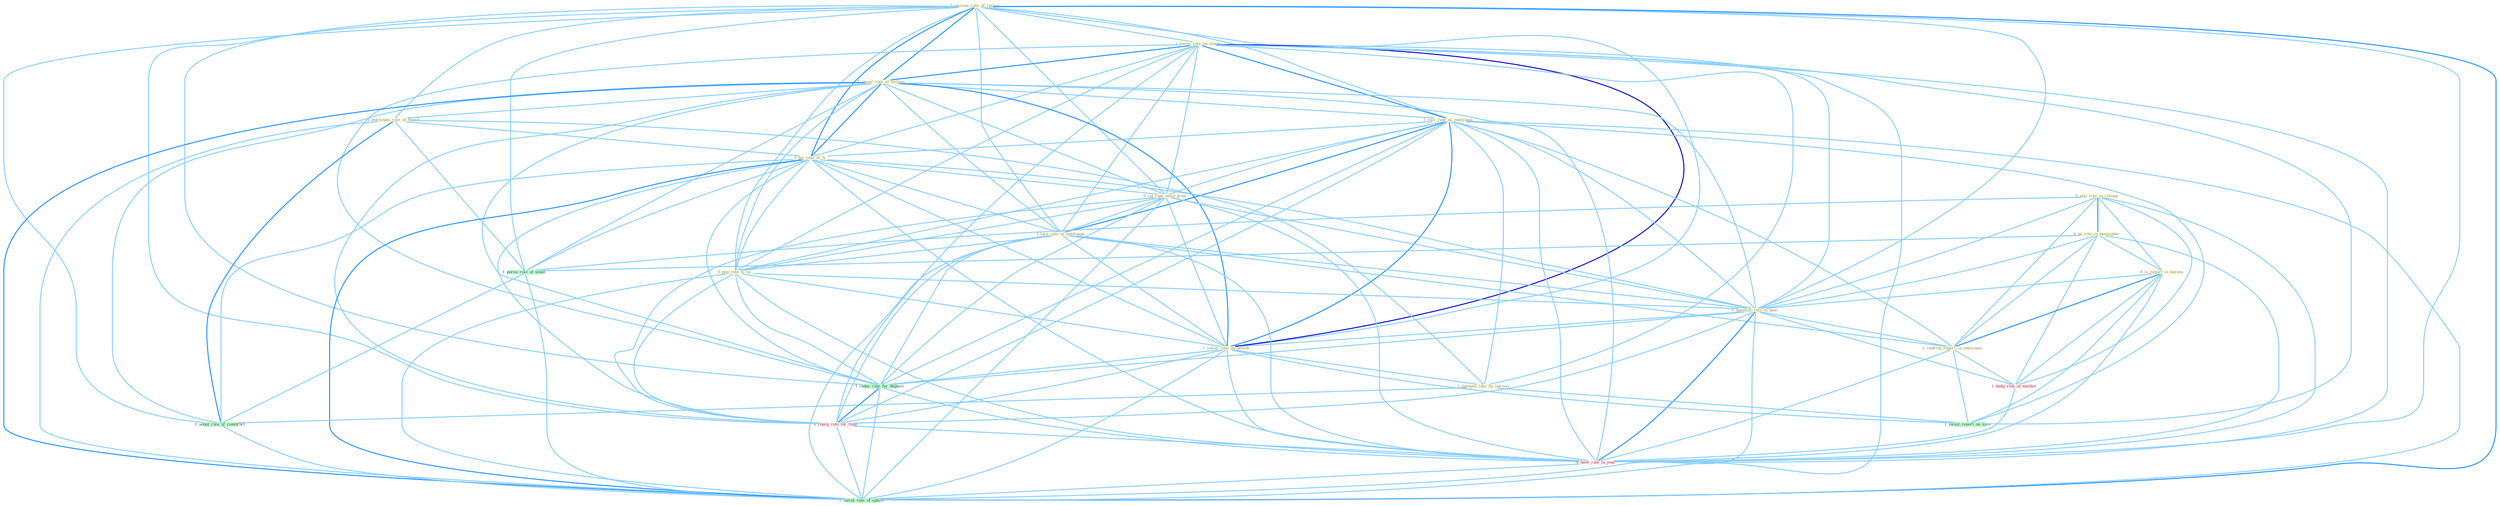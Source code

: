 Graph G{ 
    node
    [shape=polygon,style=filled,width=.5,height=.06,color="#BDFCC9",fixedsize=true,fontsize=4,
    fontcolor="#2f4f4f"];
    {node
    [color="#ffffe0", fontcolor="#8b7d6b"] "1_increas_rate_of_return " "1_lower_rate_on_stock " "1_lower_rate_of_million " "1_entitynam_rule_of_thumb " "1_rais_rate_on_entitynam " "0_plai_role_in_collaps " "1_pai_rate_of_% " "0_cut_rate_amid_grow " "0_ha_role_in_hemispher " "0_is_report_in_bureau " "1_turn_rate_at_entitynam " "0_peg_rate_to_us " "0_question_rate_in_hear " "1_confirm_report_in_entitynam " "1_lower_rate_on_billion " "1_postpon_rule_on_lawsuit "}
{node [color="#fff0f5", fontcolor="#b22222"] "0_charg_rate_for_time " "1_hedg_risk_in_market " "0_have_rate_in_year "}
edge [color="#B0E2FF"];

	"1_increas_rate_of_return " -- "1_lower_rate_on_stock " [w="1", color="#87cefa" ];
	"1_increas_rate_of_return " -- "1_lower_rate_of_million " [w="2", color="#1e90ff" , len=0.8];
	"1_increas_rate_of_return " -- "1_entitynam_rule_of_thumb " [w="1", color="#87cefa" ];
	"1_increas_rate_of_return " -- "1_rais_rate_on_entitynam " [w="1", color="#87cefa" ];
	"1_increas_rate_of_return " -- "1_pai_rate_of_% " [w="2", color="#1e90ff" , len=0.8];
	"1_increas_rate_of_return " -- "0_cut_rate_amid_grow " [w="1", color="#87cefa" ];
	"1_increas_rate_of_return " -- "1_turn_rate_at_entitynam " [w="1", color="#87cefa" ];
	"1_increas_rate_of_return " -- "0_peg_rate_to_us " [w="1", color="#87cefa" ];
	"1_increas_rate_of_return " -- "0_question_rate_in_hear " [w="1", color="#87cefa" ];
	"1_increas_rate_of_return " -- "1_lower_rate_on_billion " [w="1", color="#87cefa" ];
	"1_increas_rate_of_return " -- "1_pursu_role_of_senat " [w="1", color="#87cefa" ];
	"1_increas_rate_of_return " -- "1_reduc_rate_for_deposit " [w="1", color="#87cefa" ];
	"1_increas_rate_of_return " -- "0_charg_rate_for_time " [w="1", color="#87cefa" ];
	"1_increas_rate_of_return " -- "1_adopt_rule_of_construct " [w="1", color="#87cefa" ];
	"1_increas_rate_of_return " -- "0_have_rate_in_year " [w="1", color="#87cefa" ];
	"1_increas_rate_of_return " -- "1_calcul_rate_of_option " [w="2", color="#1e90ff" , len=0.8];
	"1_lower_rate_on_stock " -- "1_lower_rate_of_million " [w="2", color="#1e90ff" , len=0.8];
	"1_lower_rate_on_stock " -- "1_rais_rate_on_entitynam " [w="2", color="#1e90ff" , len=0.8];
	"1_lower_rate_on_stock " -- "1_pai_rate_of_% " [w="1", color="#87cefa" ];
	"1_lower_rate_on_stock " -- "0_cut_rate_amid_grow " [w="1", color="#87cefa" ];
	"1_lower_rate_on_stock " -- "1_turn_rate_at_entitynam " [w="1", color="#87cefa" ];
	"1_lower_rate_on_stock " -- "0_peg_rate_to_us " [w="1", color="#87cefa" ];
	"1_lower_rate_on_stock " -- "0_question_rate_in_hear " [w="1", color="#87cefa" ];
	"1_lower_rate_on_stock " -- "1_lower_rate_on_billion " [w="3", color="#0000cd" , len=0.6];
	"1_lower_rate_on_stock " -- "1_postpon_rule_on_lawsuit " [w="1", color="#87cefa" ];
	"1_lower_rate_on_stock " -- "1_await_report_on_loss " [w="1", color="#87cefa" ];
	"1_lower_rate_on_stock " -- "1_reduc_rate_for_deposit " [w="1", color="#87cefa" ];
	"1_lower_rate_on_stock " -- "0_charg_rate_for_time " [w="1", color="#87cefa" ];
	"1_lower_rate_on_stock " -- "0_have_rate_in_year " [w="1", color="#87cefa" ];
	"1_lower_rate_on_stock " -- "1_calcul_rate_of_option " [w="1", color="#87cefa" ];
	"1_lower_rate_of_million " -- "1_entitynam_rule_of_thumb " [w="1", color="#87cefa" ];
	"1_lower_rate_of_million " -- "1_rais_rate_on_entitynam " [w="1", color="#87cefa" ];
	"1_lower_rate_of_million " -- "1_pai_rate_of_% " [w="2", color="#1e90ff" , len=0.8];
	"1_lower_rate_of_million " -- "0_cut_rate_amid_grow " [w="1", color="#87cefa" ];
	"1_lower_rate_of_million " -- "1_turn_rate_at_entitynam " [w="1", color="#87cefa" ];
	"1_lower_rate_of_million " -- "0_peg_rate_to_us " [w="1", color="#87cefa" ];
	"1_lower_rate_of_million " -- "0_question_rate_in_hear " [w="1", color="#87cefa" ];
	"1_lower_rate_of_million " -- "1_lower_rate_on_billion " [w="2", color="#1e90ff" , len=0.8];
	"1_lower_rate_of_million " -- "1_pursu_role_of_senat " [w="1", color="#87cefa" ];
	"1_lower_rate_of_million " -- "1_reduc_rate_for_deposit " [w="1", color="#87cefa" ];
	"1_lower_rate_of_million " -- "0_charg_rate_for_time " [w="1", color="#87cefa" ];
	"1_lower_rate_of_million " -- "1_adopt_rule_of_construct " [w="1", color="#87cefa" ];
	"1_lower_rate_of_million " -- "0_have_rate_in_year " [w="1", color="#87cefa" ];
	"1_lower_rate_of_million " -- "1_calcul_rate_of_option " [w="2", color="#1e90ff" , len=0.8];
	"1_entitynam_rule_of_thumb " -- "1_pai_rate_of_% " [w="1", color="#87cefa" ];
	"1_entitynam_rule_of_thumb " -- "1_postpon_rule_on_lawsuit " [w="1", color="#87cefa" ];
	"1_entitynam_rule_of_thumb " -- "1_pursu_role_of_senat " [w="1", color="#87cefa" ];
	"1_entitynam_rule_of_thumb " -- "1_adopt_rule_of_construct " [w="2", color="#1e90ff" , len=0.8];
	"1_entitynam_rule_of_thumb " -- "1_calcul_rate_of_option " [w="1", color="#87cefa" ];
	"1_rais_rate_on_entitynam " -- "1_pai_rate_of_% " [w="1", color="#87cefa" ];
	"1_rais_rate_on_entitynam " -- "0_cut_rate_amid_grow " [w="1", color="#87cefa" ];
	"1_rais_rate_on_entitynam " -- "1_turn_rate_at_entitynam " [w="2", color="#1e90ff" , len=0.8];
	"1_rais_rate_on_entitynam " -- "0_peg_rate_to_us " [w="1", color="#87cefa" ];
	"1_rais_rate_on_entitynam " -- "0_question_rate_in_hear " [w="1", color="#87cefa" ];
	"1_rais_rate_on_entitynam " -- "1_confirm_report_in_entitynam " [w="1", color="#87cefa" ];
	"1_rais_rate_on_entitynam " -- "1_lower_rate_on_billion " [w="2", color="#1e90ff" , len=0.8];
	"1_rais_rate_on_entitynam " -- "1_postpon_rule_on_lawsuit " [w="1", color="#87cefa" ];
	"1_rais_rate_on_entitynam " -- "1_await_report_on_loss " [w="1", color="#87cefa" ];
	"1_rais_rate_on_entitynam " -- "1_reduc_rate_for_deposit " [w="1", color="#87cefa" ];
	"1_rais_rate_on_entitynam " -- "0_charg_rate_for_time " [w="1", color="#87cefa" ];
	"1_rais_rate_on_entitynam " -- "0_have_rate_in_year " [w="1", color="#87cefa" ];
	"1_rais_rate_on_entitynam " -- "1_calcul_rate_of_option " [w="1", color="#87cefa" ];
	"0_plai_role_in_collaps " -- "0_ha_role_in_hemispher " [w="2", color="#1e90ff" , len=0.8];
	"0_plai_role_in_collaps " -- "0_is_report_in_bureau " [w="1", color="#87cefa" ];
	"0_plai_role_in_collaps " -- "0_question_rate_in_hear " [w="1", color="#87cefa" ];
	"0_plai_role_in_collaps " -- "1_confirm_report_in_entitynam " [w="1", color="#87cefa" ];
	"0_plai_role_in_collaps " -- "1_pursu_role_of_senat " [w="1", color="#87cefa" ];
	"0_plai_role_in_collaps " -- "1_hedg_risk_in_market " [w="1", color="#87cefa" ];
	"0_plai_role_in_collaps " -- "0_have_rate_in_year " [w="1", color="#87cefa" ];
	"1_pai_rate_of_% " -- "0_cut_rate_amid_grow " [w="1", color="#87cefa" ];
	"1_pai_rate_of_% " -- "1_turn_rate_at_entitynam " [w="1", color="#87cefa" ];
	"1_pai_rate_of_% " -- "0_peg_rate_to_us " [w="1", color="#87cefa" ];
	"1_pai_rate_of_% " -- "0_question_rate_in_hear " [w="1", color="#87cefa" ];
	"1_pai_rate_of_% " -- "1_lower_rate_on_billion " [w="1", color="#87cefa" ];
	"1_pai_rate_of_% " -- "1_pursu_role_of_senat " [w="1", color="#87cefa" ];
	"1_pai_rate_of_% " -- "1_reduc_rate_for_deposit " [w="1", color="#87cefa" ];
	"1_pai_rate_of_% " -- "0_charg_rate_for_time " [w="1", color="#87cefa" ];
	"1_pai_rate_of_% " -- "1_adopt_rule_of_construct " [w="1", color="#87cefa" ];
	"1_pai_rate_of_% " -- "0_have_rate_in_year " [w="1", color="#87cefa" ];
	"1_pai_rate_of_% " -- "1_calcul_rate_of_option " [w="2", color="#1e90ff" , len=0.8];
	"0_cut_rate_amid_grow " -- "1_turn_rate_at_entitynam " [w="1", color="#87cefa" ];
	"0_cut_rate_amid_grow " -- "0_peg_rate_to_us " [w="1", color="#87cefa" ];
	"0_cut_rate_amid_grow " -- "0_question_rate_in_hear " [w="1", color="#87cefa" ];
	"0_cut_rate_amid_grow " -- "1_lower_rate_on_billion " [w="1", color="#87cefa" ];
	"0_cut_rate_amid_grow " -- "1_reduc_rate_for_deposit " [w="1", color="#87cefa" ];
	"0_cut_rate_amid_grow " -- "0_charg_rate_for_time " [w="1", color="#87cefa" ];
	"0_cut_rate_amid_grow " -- "0_have_rate_in_year " [w="1", color="#87cefa" ];
	"0_cut_rate_amid_grow " -- "1_calcul_rate_of_option " [w="1", color="#87cefa" ];
	"0_ha_role_in_hemispher " -- "0_is_report_in_bureau " [w="1", color="#87cefa" ];
	"0_ha_role_in_hemispher " -- "0_question_rate_in_hear " [w="1", color="#87cefa" ];
	"0_ha_role_in_hemispher " -- "1_confirm_report_in_entitynam " [w="1", color="#87cefa" ];
	"0_ha_role_in_hemispher " -- "1_pursu_role_of_senat " [w="1", color="#87cefa" ];
	"0_ha_role_in_hemispher " -- "1_hedg_risk_in_market " [w="1", color="#87cefa" ];
	"0_ha_role_in_hemispher " -- "0_have_rate_in_year " [w="1", color="#87cefa" ];
	"0_is_report_in_bureau " -- "0_question_rate_in_hear " [w="1", color="#87cefa" ];
	"0_is_report_in_bureau " -- "1_confirm_report_in_entitynam " [w="2", color="#1e90ff" , len=0.8];
	"0_is_report_in_bureau " -- "1_await_report_on_loss " [w="1", color="#87cefa" ];
	"0_is_report_in_bureau " -- "1_hedg_risk_in_market " [w="1", color="#87cefa" ];
	"0_is_report_in_bureau " -- "0_have_rate_in_year " [w="1", color="#87cefa" ];
	"1_turn_rate_at_entitynam " -- "0_peg_rate_to_us " [w="1", color="#87cefa" ];
	"1_turn_rate_at_entitynam " -- "0_question_rate_in_hear " [w="1", color="#87cefa" ];
	"1_turn_rate_at_entitynam " -- "1_confirm_report_in_entitynam " [w="1", color="#87cefa" ];
	"1_turn_rate_at_entitynam " -- "1_lower_rate_on_billion " [w="1", color="#87cefa" ];
	"1_turn_rate_at_entitynam " -- "1_reduc_rate_for_deposit " [w="1", color="#87cefa" ];
	"1_turn_rate_at_entitynam " -- "0_charg_rate_for_time " [w="1", color="#87cefa" ];
	"1_turn_rate_at_entitynam " -- "0_have_rate_in_year " [w="1", color="#87cefa" ];
	"1_turn_rate_at_entitynam " -- "1_calcul_rate_of_option " [w="1", color="#87cefa" ];
	"0_peg_rate_to_us " -- "0_question_rate_in_hear " [w="1", color="#87cefa" ];
	"0_peg_rate_to_us " -- "1_lower_rate_on_billion " [w="1", color="#87cefa" ];
	"0_peg_rate_to_us " -- "1_reduc_rate_for_deposit " [w="1", color="#87cefa" ];
	"0_peg_rate_to_us " -- "0_charg_rate_for_time " [w="1", color="#87cefa" ];
	"0_peg_rate_to_us " -- "0_have_rate_in_year " [w="1", color="#87cefa" ];
	"0_peg_rate_to_us " -- "1_calcul_rate_of_option " [w="1", color="#87cefa" ];
	"0_question_rate_in_hear " -- "1_confirm_report_in_entitynam " [w="1", color="#87cefa" ];
	"0_question_rate_in_hear " -- "1_lower_rate_on_billion " [w="1", color="#87cefa" ];
	"0_question_rate_in_hear " -- "1_reduc_rate_for_deposit " [w="1", color="#87cefa" ];
	"0_question_rate_in_hear " -- "0_charg_rate_for_time " [w="1", color="#87cefa" ];
	"0_question_rate_in_hear " -- "1_hedg_risk_in_market " [w="1", color="#87cefa" ];
	"0_question_rate_in_hear " -- "0_have_rate_in_year " [w="2", color="#1e90ff" , len=0.8];
	"0_question_rate_in_hear " -- "1_calcul_rate_of_option " [w="1", color="#87cefa" ];
	"1_confirm_report_in_entitynam " -- "1_await_report_on_loss " [w="1", color="#87cefa" ];
	"1_confirm_report_in_entitynam " -- "1_hedg_risk_in_market " [w="1", color="#87cefa" ];
	"1_confirm_report_in_entitynam " -- "0_have_rate_in_year " [w="1", color="#87cefa" ];
	"1_lower_rate_on_billion " -- "1_postpon_rule_on_lawsuit " [w="1", color="#87cefa" ];
	"1_lower_rate_on_billion " -- "1_await_report_on_loss " [w="1", color="#87cefa" ];
	"1_lower_rate_on_billion " -- "1_reduc_rate_for_deposit " [w="1", color="#87cefa" ];
	"1_lower_rate_on_billion " -- "0_charg_rate_for_time " [w="1", color="#87cefa" ];
	"1_lower_rate_on_billion " -- "0_have_rate_in_year " [w="1", color="#87cefa" ];
	"1_lower_rate_on_billion " -- "1_calcul_rate_of_option " [w="1", color="#87cefa" ];
	"1_postpon_rule_on_lawsuit " -- "1_await_report_on_loss " [w="1", color="#87cefa" ];
	"1_postpon_rule_on_lawsuit " -- "1_adopt_rule_of_construct " [w="1", color="#87cefa" ];
	"1_pursu_role_of_senat " -- "1_adopt_rule_of_construct " [w="1", color="#87cefa" ];
	"1_pursu_role_of_senat " -- "1_calcul_rate_of_option " [w="1", color="#87cefa" ];
	"1_reduc_rate_for_deposit " -- "0_charg_rate_for_time " [w="2", color="#1e90ff" , len=0.8];
	"1_reduc_rate_for_deposit " -- "0_have_rate_in_year " [w="1", color="#87cefa" ];
	"1_reduc_rate_for_deposit " -- "1_calcul_rate_of_option " [w="1", color="#87cefa" ];
	"0_charg_rate_for_time " -- "0_have_rate_in_year " [w="1", color="#87cefa" ];
	"0_charg_rate_for_time " -- "1_calcul_rate_of_option " [w="1", color="#87cefa" ];
	"1_adopt_rule_of_construct " -- "1_calcul_rate_of_option " [w="1", color="#87cefa" ];
	"1_hedg_risk_in_market " -- "0_have_rate_in_year " [w="1", color="#87cefa" ];
	"0_have_rate_in_year " -- "1_calcul_rate_of_option " [w="1", color="#87cefa" ];
}